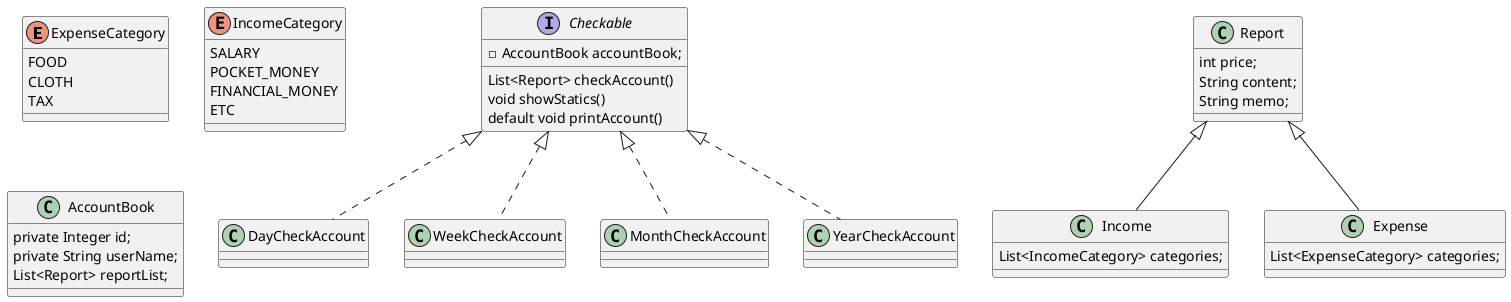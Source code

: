 @startuml
enum ExpenseCategory {
    FOOD
    CLOTH
    TAX
}

enum IncomeCategory {
    SALARY
    POCKET_MONEY
    FINANCIAL_MONEY
    ETC
}

class AccountBook {
    private Integer id;
    private String userName;
    List<Report> reportList;
}

interface Checkable {
    - AccountBook accountBook;
    List<Report> checkAccount()
    void showStatics()
    default void printAccount()
}

class DayCheckAccount implements Checkable {
}

class WeekCheckAccount implements Checkable {
}

class MonthCheckAccount implements Checkable {
}

class YearCheckAccount implements Checkable {
}

class Report {
    int price;
    String content;
    String memo;
}


class Income extends Report{
    List<IncomeCategory> categories;
}

class Expense extends Report{
    List<ExpenseCategory> categories;
}
@enduml